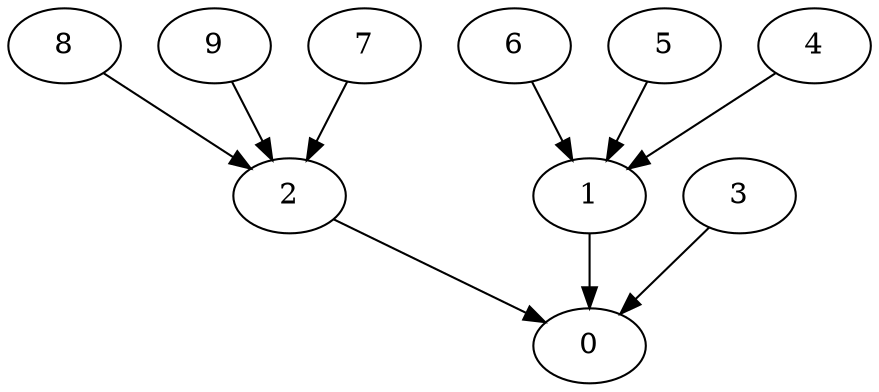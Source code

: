 digraph "InTree-Balanced-MaxBf-3_Nodes_10_CCR_0.10_WeightType_Random#3" {
	0 [Weight=26, Start=145, Processor=3];
	2 [Weight=68, Start=77, Processor=3];
	8 [Weight=77, Start=0, Processor=3];
	1 [Weight=34, Start=102, Processor=1];
	6 [Weight=43, Start=34, Processor=2];
	9 [Weight=34, Start=0, Processor=2];
	5 [Weight=68, Start=34, Processor=1];
	3 [Weight=85, Start=51, Processor=0];
	7 [Weight=34, Start=0, Processor=1];
	4 [Weight=51, Start=0, Processor=0];
	1 -> 0 [Weight=9];
	2 -> 0 [Weight=5];
	3 -> 0 [Weight=6];
	4 -> 1 [Weight=2];
	5 -> 1 [Weight=6];
	6 -> 1 [Weight=2];
	7 -> 2 [Weight=10];
	8 -> 2 [Weight=3];
	9 -> 2 [Weight=9];
}